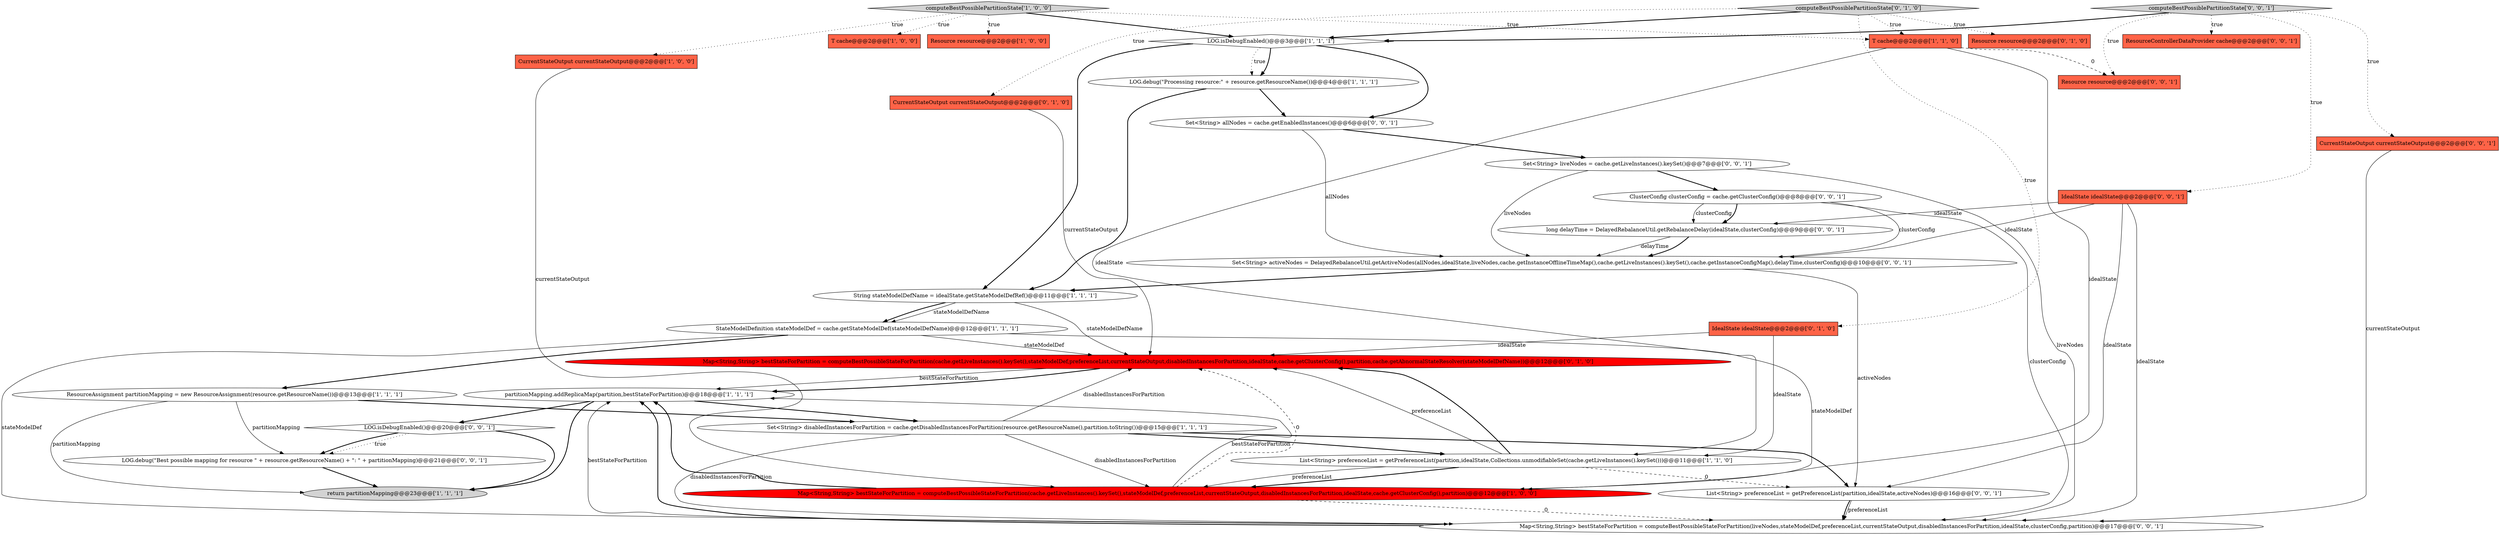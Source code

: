 digraph {
17 [style = filled, label = "Map<String,String> bestStateForPartition = computeBestPossibleStateForPartition(cache.getLiveInstances().keySet(),stateModelDef,preferenceList,currentStateOutput,disabledInstancesForPartition,idealState,cache.getClusterConfig(),partition,cache.getAbnormalStateResolver(stateModelDefName))@@@12@@@['0', '1', '0']", fillcolor = red, shape = ellipse image = "AAA1AAABBB2BBB"];
28 [style = filled, label = "Resource resource@@@2@@@['0', '0', '1']", fillcolor = tomato, shape = box image = "AAA0AAABBB3BBB"];
1 [style = filled, label = "Set<String> disabledInstancesForPartition = cache.getDisabledInstancesForPartition(resource.getResourceName(),partition.toString())@@@15@@@['1', '1', '1']", fillcolor = white, shape = ellipse image = "AAA0AAABBB1BBB"];
5 [style = filled, label = "T cache@@@2@@@['1', '0', '0']", fillcolor = tomato, shape = box image = "AAA0AAABBB1BBB"];
7 [style = filled, label = "StateModelDefinition stateModelDef = cache.getStateModelDef(stateModelDefName)@@@12@@@['1', '1', '1']", fillcolor = white, shape = ellipse image = "AAA0AAABBB1BBB"];
23 [style = filled, label = "Set<String> liveNodes = cache.getLiveInstances().keySet()@@@7@@@['0', '0', '1']", fillcolor = white, shape = ellipse image = "AAA0AAABBB3BBB"];
11 [style = filled, label = "LOG.isDebugEnabled()@@@3@@@['1', '1', '1']", fillcolor = white, shape = diamond image = "AAA0AAABBB1BBB"];
25 [style = filled, label = "LOG.isDebugEnabled()@@@20@@@['0', '0', '1']", fillcolor = white, shape = diamond image = "AAA0AAABBB3BBB"];
26 [style = filled, label = "Map<String,String> bestStateForPartition = computeBestPossibleStateForPartition(liveNodes,stateModelDef,preferenceList,currentStateOutput,disabledInstancesForPartition,idealState,clusterConfig,partition)@@@17@@@['0', '0', '1']", fillcolor = white, shape = ellipse image = "AAA0AAABBB3BBB"];
15 [style = filled, label = "Resource resource@@@2@@@['0', '1', '0']", fillcolor = tomato, shape = box image = "AAA0AAABBB2BBB"];
31 [style = filled, label = "ClusterConfig clusterConfig = cache.getClusterConfig()@@@8@@@['0', '0', '1']", fillcolor = white, shape = ellipse image = "AAA0AAABBB3BBB"];
13 [style = filled, label = "LOG.debug(\"Processing resource:\" + resource.getResourceName())@@@4@@@['1', '1', '1']", fillcolor = white, shape = ellipse image = "AAA0AAABBB1BBB"];
6 [style = filled, label = "CurrentStateOutput currentStateOutput@@@2@@@['1', '0', '0']", fillcolor = tomato, shape = box image = "AAA0AAABBB1BBB"];
29 [style = filled, label = "computeBestPossiblePartitionState['0', '0', '1']", fillcolor = lightgray, shape = diamond image = "AAA0AAABBB3BBB"];
27 [style = filled, label = "IdealState idealState@@@2@@@['0', '0', '1']", fillcolor = tomato, shape = box image = "AAA0AAABBB3BBB"];
30 [style = filled, label = "List<String> preferenceList = getPreferenceList(partition,idealState,activeNodes)@@@16@@@['0', '0', '1']", fillcolor = white, shape = ellipse image = "AAA0AAABBB3BBB"];
22 [style = filled, label = "Set<String> allNodes = cache.getEnabledInstances()@@@6@@@['0', '0', '1']", fillcolor = white, shape = ellipse image = "AAA0AAABBB3BBB"];
32 [style = filled, label = "LOG.debug(\"Best possible mapping for resource \" + resource.getResourceName() + \": \" + partitionMapping)@@@21@@@['0', '0', '1']", fillcolor = white, shape = ellipse image = "AAA0AAABBB3BBB"];
20 [style = filled, label = "CurrentStateOutput currentStateOutput@@@2@@@['0', '0', '1']", fillcolor = tomato, shape = box image = "AAA0AAABBB3BBB"];
19 [style = filled, label = "IdealState idealState@@@2@@@['0', '1', '0']", fillcolor = tomato, shape = box image = "AAA0AAABBB2BBB"];
33 [style = filled, label = "long delayTime = DelayedRebalanceUtil.getRebalanceDelay(idealState,clusterConfig)@@@9@@@['0', '0', '1']", fillcolor = white, shape = ellipse image = "AAA0AAABBB3BBB"];
14 [style = filled, label = "computeBestPossiblePartitionState['1', '0', '0']", fillcolor = lightgray, shape = diamond image = "AAA0AAABBB1BBB"];
10 [style = filled, label = "return partitionMapping@@@23@@@['1', '1', '1']", fillcolor = lightgray, shape = ellipse image = "AAA0AAABBB1BBB"];
9 [style = filled, label = "List<String> preferenceList = getPreferenceList(partition,idealState,Collections.unmodifiableSet(cache.getLiveInstances().keySet()))@@@11@@@['1', '1', '0']", fillcolor = white, shape = ellipse image = "AAA0AAABBB1BBB"];
21 [style = filled, label = "ResourceControllerDataProvider cache@@@2@@@['0', '0', '1']", fillcolor = tomato, shape = box image = "AAA0AAABBB3BBB"];
24 [style = filled, label = "Set<String> activeNodes = DelayedRebalanceUtil.getActiveNodes(allNodes,idealState,liveNodes,cache.getInstanceOfflineTimeMap(),cache.getLiveInstances().keySet(),cache.getInstanceConfigMap(),delayTime,clusterConfig)@@@10@@@['0', '0', '1']", fillcolor = white, shape = ellipse image = "AAA0AAABBB3BBB"];
3 [style = filled, label = "String stateModelDefName = idealState.getStateModelDefRef()@@@11@@@['1', '1', '1']", fillcolor = white, shape = ellipse image = "AAA0AAABBB1BBB"];
4 [style = filled, label = "partitionMapping.addReplicaMap(partition,bestStateForPartition)@@@18@@@['1', '1', '1']", fillcolor = white, shape = ellipse image = "AAA0AAABBB1BBB"];
12 [style = filled, label = "ResourceAssignment partitionMapping = new ResourceAssignment(resource.getResourceName())@@@13@@@['1', '1', '1']", fillcolor = white, shape = ellipse image = "AAA0AAABBB1BBB"];
18 [style = filled, label = "computeBestPossiblePartitionState['0', '1', '0']", fillcolor = lightgray, shape = diamond image = "AAA0AAABBB2BBB"];
8 [style = filled, label = "T cache@@@2@@@['1', '1', '0']", fillcolor = tomato, shape = box image = "AAA0AAABBB1BBB"];
0 [style = filled, label = "Map<String,String> bestStateForPartition = computeBestPossibleStateForPartition(cache.getLiveInstances().keySet(),stateModelDef,preferenceList,currentStateOutput,disabledInstancesForPartition,idealState,cache.getClusterConfig(),partition)@@@12@@@['1', '0', '0']", fillcolor = red, shape = ellipse image = "AAA1AAABBB1BBB"];
2 [style = filled, label = "Resource resource@@@2@@@['1', '0', '0']", fillcolor = tomato, shape = box image = "AAA0AAABBB1BBB"];
16 [style = filled, label = "CurrentStateOutput currentStateOutput@@@2@@@['0', '1', '0']", fillcolor = tomato, shape = box image = "AAA0AAABBB2BBB"];
23->31 [style = bold, label=""];
4->10 [style = bold, label=""];
0->4 [style = solid, label="bestStateForPartition"];
1->17 [style = solid, label="disabledInstancesForPartition"];
26->4 [style = solid, label="bestStateForPartition"];
14->2 [style = dotted, label="true"];
25->32 [style = dotted, label="true"];
7->17 [style = solid, label="stateModelDef"];
9->0 [style = bold, label=""];
4->25 [style = bold, label=""];
8->9 [style = solid, label="idealState"];
1->0 [style = solid, label="disabledInstancesForPartition"];
19->9 [style = solid, label="idealState"];
16->17 [style = solid, label="currentStateOutput"];
18->16 [style = dotted, label="true"];
29->27 [style = dotted, label="true"];
7->12 [style = bold, label=""];
18->11 [style = bold, label=""];
30->26 [style = bold, label=""];
3->17 [style = solid, label="stateModelDefName"];
18->19 [style = dotted, label="true"];
23->26 [style = solid, label="liveNodes"];
18->15 [style = dotted, label="true"];
22->24 [style = solid, label="allNodes"];
31->33 [style = solid, label="clusterConfig"];
25->32 [style = bold, label=""];
9->17 [style = bold, label=""];
18->8 [style = dotted, label="true"];
0->26 [style = dashed, label="0"];
33->24 [style = solid, label="delayTime"];
11->13 [style = dotted, label="true"];
8->28 [style = dashed, label="0"];
1->30 [style = bold, label=""];
12->1 [style = bold, label=""];
26->4 [style = bold, label=""];
29->20 [style = dotted, label="true"];
22->23 [style = bold, label=""];
32->10 [style = bold, label=""];
27->33 [style = solid, label="idealState"];
0->17 [style = dashed, label="0"];
1->9 [style = bold, label=""];
12->10 [style = solid, label="partitionMapping"];
7->0 [style = solid, label="stateModelDef"];
31->24 [style = solid, label="clusterConfig"];
31->26 [style = solid, label="clusterConfig"];
6->0 [style = solid, label="currentStateOutput"];
1->26 [style = solid, label="disabledInstancesForPartition"];
23->24 [style = solid, label="liveNodes"];
14->5 [style = dotted, label="true"];
29->11 [style = bold, label=""];
29->28 [style = dotted, label="true"];
13->3 [style = bold, label=""];
3->7 [style = bold, label=""];
9->17 [style = solid, label="preferenceList"];
11->3 [style = bold, label=""];
0->4 [style = bold, label=""];
33->24 [style = bold, label=""];
30->26 [style = solid, label="preferenceList"];
31->33 [style = bold, label=""];
17->4 [style = solid, label="bestStateForPartition"];
19->17 [style = solid, label="idealState"];
11->13 [style = bold, label=""];
27->24 [style = solid, label="idealState"];
9->0 [style = solid, label="preferenceList"];
14->8 [style = dotted, label="true"];
11->22 [style = bold, label=""];
8->0 [style = solid, label="idealState"];
7->26 [style = solid, label="stateModelDef"];
29->21 [style = dotted, label="true"];
4->1 [style = bold, label=""];
25->10 [style = bold, label=""];
13->22 [style = bold, label=""];
24->30 [style = solid, label="activeNodes"];
3->7 [style = solid, label="stateModelDefName"];
12->32 [style = solid, label="partitionMapping"];
27->30 [style = solid, label="idealState"];
14->11 [style = bold, label=""];
24->3 [style = bold, label=""];
17->4 [style = bold, label=""];
9->30 [style = dashed, label="0"];
27->26 [style = solid, label="idealState"];
20->26 [style = solid, label="currentStateOutput"];
14->6 [style = dotted, label="true"];
}
